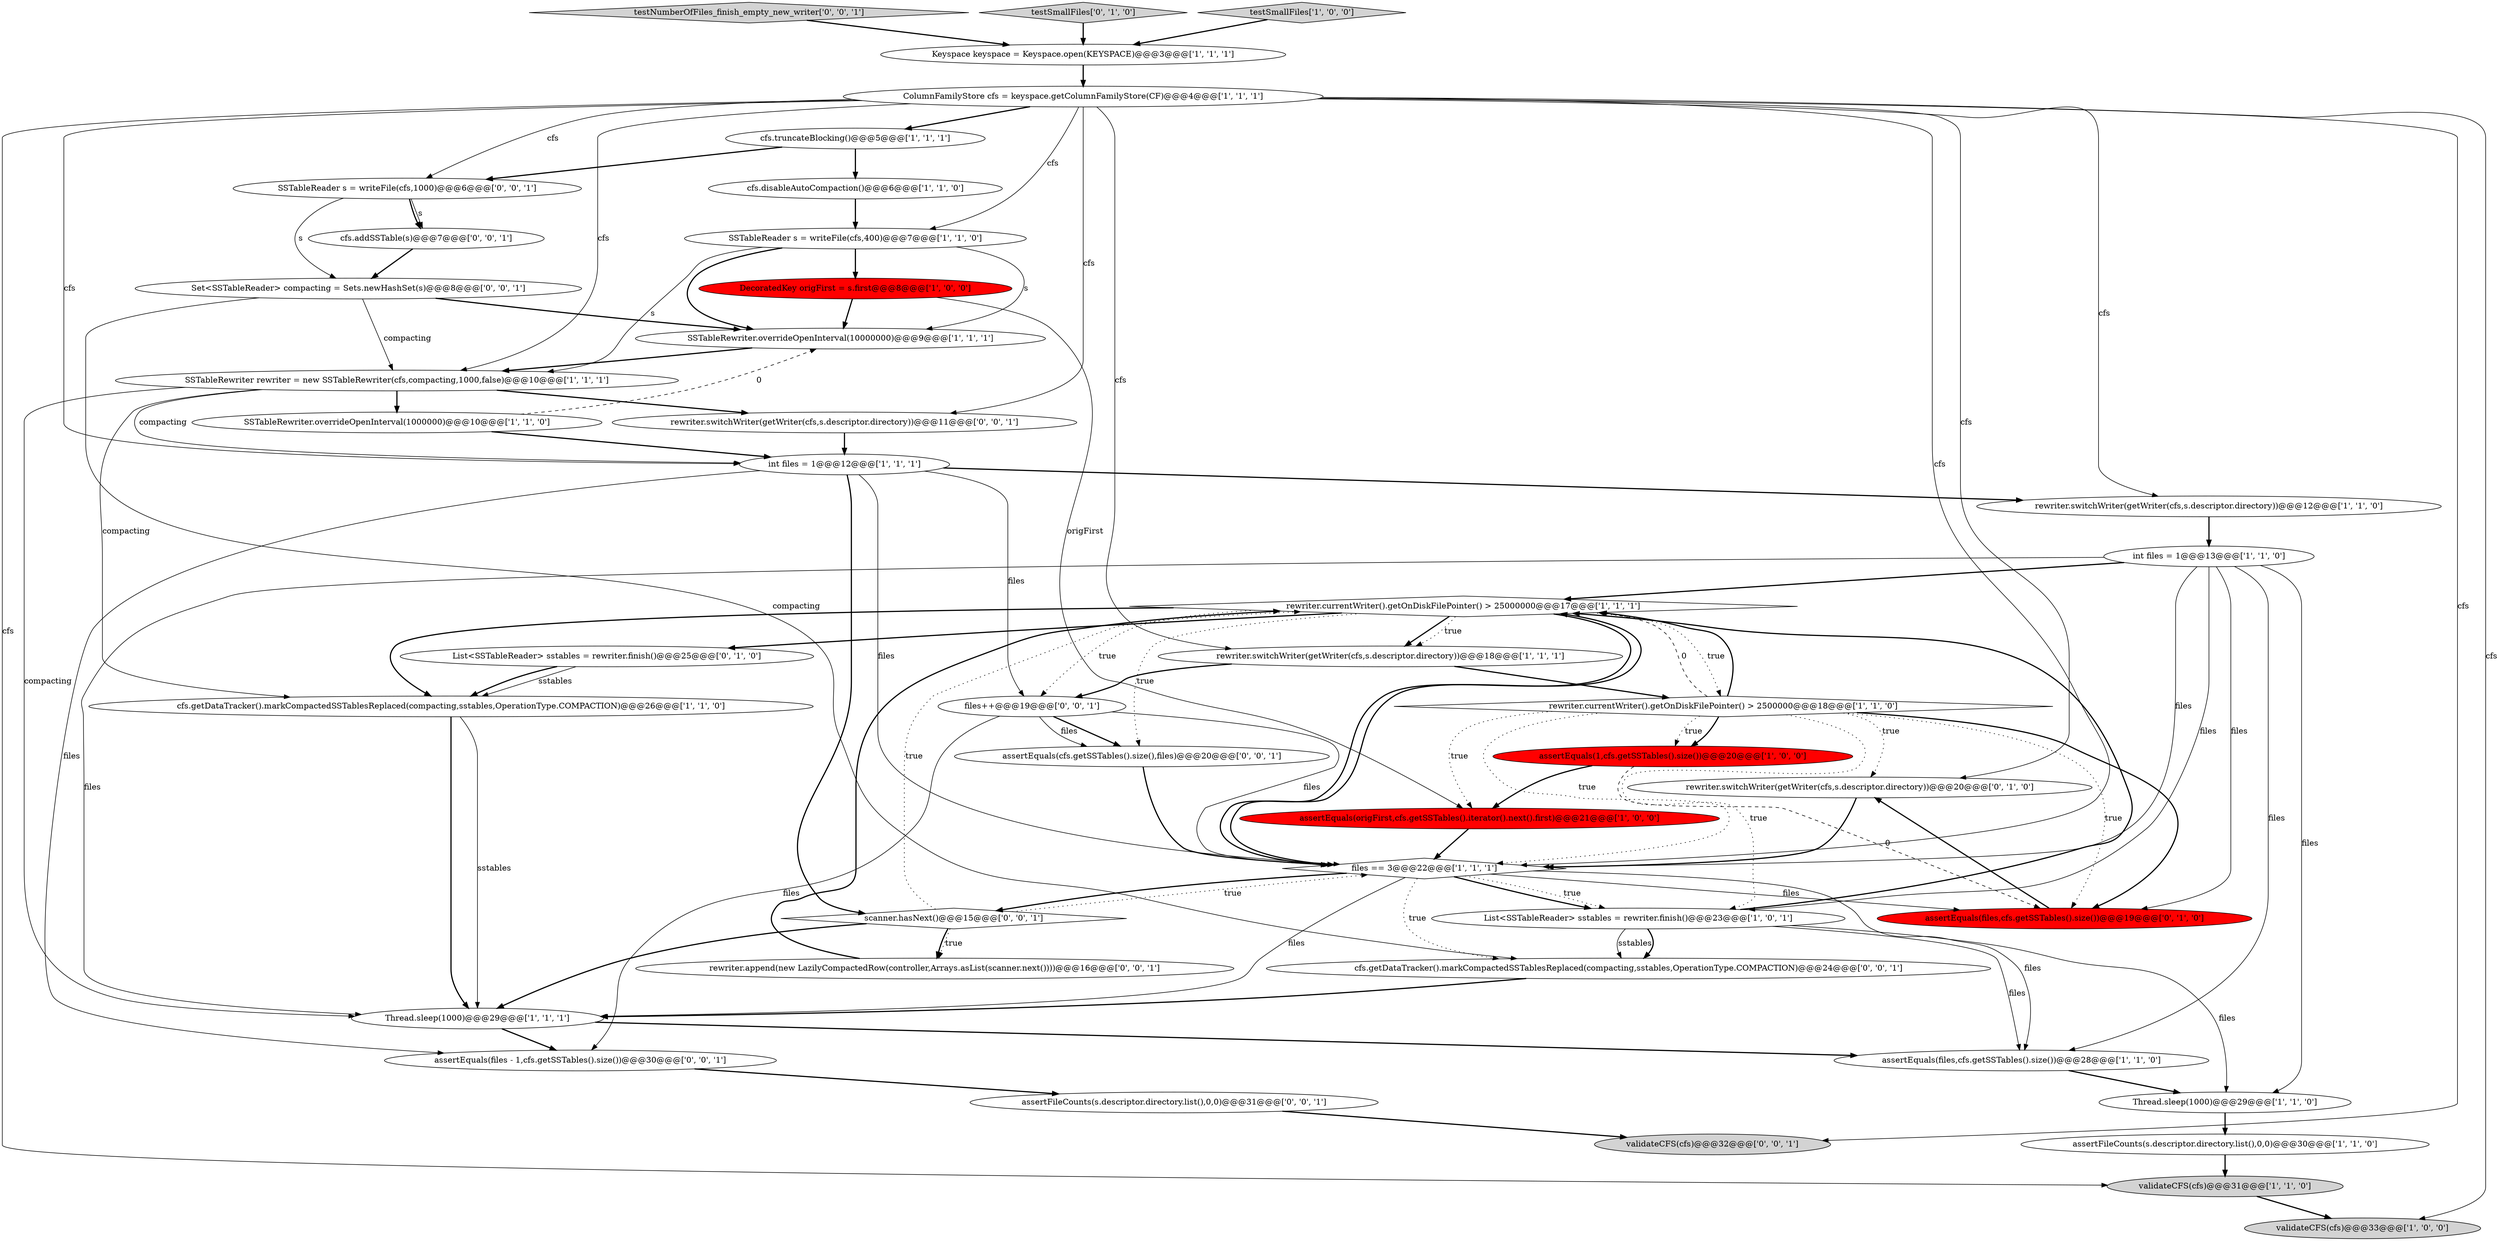 digraph {
14 [style = filled, label = "SSTableRewriter.overrideOpenInterval(10000000)@@@9@@@['1', '1', '1']", fillcolor = white, shape = ellipse image = "AAA0AAABBB1BBB"];
16 [style = filled, label = "validateCFS(cfs)@@@31@@@['1', '1', '0']", fillcolor = lightgray, shape = ellipse image = "AAA0AAABBB1BBB"];
5 [style = filled, label = "assertFileCounts(s.descriptor.directory.list(),0,0)@@@30@@@['1', '1', '0']", fillcolor = white, shape = ellipse image = "AAA0AAABBB1BBB"];
1 [style = filled, label = "Thread.sleep(1000)@@@29@@@['1', '1', '0']", fillcolor = white, shape = ellipse image = "AAA0AAABBB1BBB"];
0 [style = filled, label = "rewriter.switchWriter(getWriter(cfs,s.descriptor.directory))@@@12@@@['1', '1', '0']", fillcolor = white, shape = ellipse image = "AAA0AAABBB1BBB"];
8 [style = filled, label = "rewriter.currentWriter().getOnDiskFilePointer() > 25000000@@@17@@@['1', '1', '1']", fillcolor = white, shape = diamond image = "AAA0AAABBB1BBB"];
39 [style = filled, label = "rewriter.switchWriter(getWriter(cfs,s.descriptor.directory))@@@11@@@['0', '0', '1']", fillcolor = white, shape = ellipse image = "AAA0AAABBB3BBB"];
13 [style = filled, label = "rewriter.currentWriter().getOnDiskFilePointer() > 2500000@@@18@@@['1', '1', '0']", fillcolor = white, shape = diamond image = "AAA0AAABBB1BBB"];
34 [style = filled, label = "SSTableReader s = writeFile(cfs,1000)@@@6@@@['0', '0', '1']", fillcolor = white, shape = ellipse image = "AAA0AAABBB3BBB"];
38 [style = filled, label = "Set<SSTableReader> compacting = Sets.newHashSet(s)@@@8@@@['0', '0', '1']", fillcolor = white, shape = ellipse image = "AAA0AAABBB3BBB"];
32 [style = filled, label = "rewriter.append(new LazilyCompactedRow(controller,Arrays.asList(scanner.next())))@@@16@@@['0', '0', '1']", fillcolor = white, shape = ellipse image = "AAA0AAABBB3BBB"];
2 [style = filled, label = "int files = 1@@@13@@@['1', '1', '0']", fillcolor = white, shape = ellipse image = "AAA0AAABBB1BBB"];
36 [style = filled, label = "testNumberOfFiles_finish_empty_new_writer['0', '0', '1']", fillcolor = lightgray, shape = diamond image = "AAA0AAABBB3BBB"];
35 [style = filled, label = "validateCFS(cfs)@@@32@@@['0', '0', '1']", fillcolor = lightgray, shape = ellipse image = "AAA0AAABBB3BBB"];
20 [style = filled, label = "DecoratedKey origFirst = s.first@@@8@@@['1', '0', '0']", fillcolor = red, shape = ellipse image = "AAA1AAABBB1BBB"];
19 [style = filled, label = "SSTableRewriter rewriter = new SSTableRewriter(cfs,compacting,1000,false)@@@10@@@['1', '1', '1']", fillcolor = white, shape = ellipse image = "AAA0AAABBB1BBB"];
23 [style = filled, label = "cfs.disableAutoCompaction()@@@6@@@['1', '1', '0']", fillcolor = white, shape = ellipse image = "AAA0AAABBB1BBB"];
29 [style = filled, label = "testSmallFiles['0', '1', '0']", fillcolor = lightgray, shape = diamond image = "AAA0AAABBB2BBB"];
28 [style = filled, label = "assertEquals(files,cfs.getSSTables().size())@@@19@@@['0', '1', '0']", fillcolor = red, shape = ellipse image = "AAA1AAABBB2BBB"];
17 [style = filled, label = "assertEquals(1,cfs.getSSTables().size())@@@20@@@['1', '0', '0']", fillcolor = red, shape = ellipse image = "AAA1AAABBB1BBB"];
9 [style = filled, label = "ColumnFamilyStore cfs = keyspace.getColumnFamilyStore(CF)@@@4@@@['1', '1', '1']", fillcolor = white, shape = ellipse image = "AAA0AAABBB1BBB"];
26 [style = filled, label = "cfs.truncateBlocking()@@@5@@@['1', '1', '1']", fillcolor = white, shape = ellipse image = "AAA0AAABBB1BBB"];
11 [style = filled, label = "files == 3@@@22@@@['1', '1', '1']", fillcolor = white, shape = diamond image = "AAA0AAABBB1BBB"];
10 [style = filled, label = "int files = 1@@@12@@@['1', '1', '1']", fillcolor = white, shape = ellipse image = "AAA0AAABBB1BBB"];
27 [style = filled, label = "List<SSTableReader> sstables = rewriter.finish()@@@25@@@['0', '1', '0']", fillcolor = white, shape = ellipse image = "AAA0AAABBB2BBB"];
42 [style = filled, label = "assertEquals(cfs.getSSTables().size(),files)@@@20@@@['0', '0', '1']", fillcolor = white, shape = ellipse image = "AAA0AAABBB3BBB"];
18 [style = filled, label = "List<SSTableReader> sstables = rewriter.finish()@@@23@@@['1', '0', '1']", fillcolor = white, shape = ellipse image = "AAA0AAABBB1BBB"];
37 [style = filled, label = "assertEquals(files - 1,cfs.getSSTables().size())@@@30@@@['0', '0', '1']", fillcolor = white, shape = ellipse image = "AAA0AAABBB3BBB"];
41 [style = filled, label = "cfs.addSSTable(s)@@@7@@@['0', '0', '1']", fillcolor = white, shape = ellipse image = "AAA0AAABBB3BBB"];
22 [style = filled, label = "assertEquals(files,cfs.getSSTables().size())@@@28@@@['1', '1', '0']", fillcolor = white, shape = ellipse image = "AAA0AAABBB1BBB"];
21 [style = filled, label = "SSTableRewriter.overrideOpenInterval(1000000)@@@10@@@['1', '1', '0']", fillcolor = white, shape = ellipse image = "AAA0AAABBB1BBB"];
43 [style = filled, label = "files++@@@19@@@['0', '0', '1']", fillcolor = white, shape = ellipse image = "AAA0AAABBB3BBB"];
3 [style = filled, label = "assertEquals(origFirst,cfs.getSSTables().iterator().next().first)@@@21@@@['1', '0', '0']", fillcolor = red, shape = ellipse image = "AAA1AAABBB1BBB"];
12 [style = filled, label = "Keyspace keyspace = Keyspace.open(KEYSPACE)@@@3@@@['1', '1', '1']", fillcolor = white, shape = ellipse image = "AAA0AAABBB1BBB"];
7 [style = filled, label = "testSmallFiles['1', '0', '0']", fillcolor = lightgray, shape = diamond image = "AAA0AAABBB1BBB"];
33 [style = filled, label = "cfs.getDataTracker().markCompactedSSTablesReplaced(compacting,sstables,OperationType.COMPACTION)@@@24@@@['0', '0', '1']", fillcolor = white, shape = ellipse image = "AAA0AAABBB3BBB"];
6 [style = filled, label = "cfs.getDataTracker().markCompactedSSTablesReplaced(compacting,sstables,OperationType.COMPACTION)@@@26@@@['1', '1', '0']", fillcolor = white, shape = ellipse image = "AAA0AAABBB1BBB"];
40 [style = filled, label = "scanner.hasNext()@@@15@@@['0', '0', '1']", fillcolor = white, shape = diamond image = "AAA0AAABBB3BBB"];
15 [style = filled, label = "rewriter.switchWriter(getWriter(cfs,s.descriptor.directory))@@@18@@@['1', '1', '1']", fillcolor = white, shape = ellipse image = "AAA0AAABBB1BBB"];
31 [style = filled, label = "assertFileCounts(s.descriptor.directory.list(),0,0)@@@31@@@['0', '0', '1']", fillcolor = white, shape = ellipse image = "AAA0AAABBB3BBB"];
4 [style = filled, label = "validateCFS(cfs)@@@33@@@['1', '0', '0']", fillcolor = lightgray, shape = ellipse image = "AAA0AAABBB1BBB"];
25 [style = filled, label = "Thread.sleep(1000)@@@29@@@['1', '1', '1']", fillcolor = white, shape = ellipse image = "AAA0AAABBB1BBB"];
24 [style = filled, label = "SSTableReader s = writeFile(cfs,400)@@@7@@@['1', '1', '0']", fillcolor = white, shape = ellipse image = "AAA0AAABBB1BBB"];
30 [style = filled, label = "rewriter.switchWriter(getWriter(cfs,s.descriptor.directory))@@@20@@@['0', '1', '0']", fillcolor = white, shape = ellipse image = "AAA0AAABBB2BBB"];
1->5 [style = bold, label=""];
21->10 [style = bold, label=""];
9->4 [style = solid, label="cfs"];
13->28 [style = dotted, label="true"];
25->22 [style = bold, label=""];
9->39 [style = solid, label="cfs"];
26->34 [style = bold, label=""];
43->42 [style = bold, label=""];
40->25 [style = bold, label=""];
40->32 [style = dotted, label="true"];
8->6 [style = bold, label=""];
36->12 [style = bold, label=""];
12->9 [style = bold, label=""];
2->18 [style = solid, label="files"];
9->11 [style = solid, label="cfs"];
9->26 [style = bold, label=""];
17->28 [style = dashed, label="0"];
13->17 [style = bold, label=""];
30->11 [style = bold, label=""];
13->8 [style = dashed, label="0"];
31->35 [style = bold, label=""];
18->33 [style = solid, label="sstables"];
9->34 [style = solid, label="cfs"];
33->25 [style = bold, label=""];
37->31 [style = bold, label=""];
27->6 [style = solid, label="sstables"];
19->10 [style = solid, label="compacting"];
38->33 [style = solid, label="compacting"];
9->19 [style = solid, label="cfs"];
6->25 [style = solid, label="sstables"];
8->27 [style = bold, label=""];
8->11 [style = bold, label=""];
11->33 [style = dotted, label="true"];
13->17 [style = dotted, label="true"];
15->13 [style = bold, label=""];
28->30 [style = bold, label=""];
13->3 [style = dotted, label="true"];
24->14 [style = solid, label="s"];
10->43 [style = solid, label="files"];
3->11 [style = bold, label=""];
19->39 [style = bold, label=""];
18->1 [style = solid, label="files"];
11->28 [style = solid, label="files"];
9->35 [style = solid, label="cfs"];
20->14 [style = bold, label=""];
43->37 [style = solid, label="files"];
40->8 [style = dotted, label="true"];
11->18 [style = bold, label=""];
24->20 [style = bold, label=""];
8->43 [style = dotted, label="true"];
9->15 [style = solid, label="cfs"];
2->11 [style = solid, label="files"];
25->37 [style = bold, label=""];
18->22 [style = solid, label="files"];
10->0 [style = bold, label=""];
9->24 [style = solid, label="cfs"];
11->8 [style = bold, label=""];
41->38 [style = bold, label=""];
19->25 [style = solid, label="compacting"];
20->3 [style = solid, label="origFirst"];
24->19 [style = solid, label="s"];
13->18 [style = dotted, label="true"];
8->15 [style = bold, label=""];
11->22 [style = solid, label="files"];
2->1 [style = solid, label="files"];
2->22 [style = solid, label="files"];
18->33 [style = bold, label=""];
9->30 [style = solid, label="cfs"];
21->14 [style = dashed, label="0"];
8->42 [style = dotted, label="true"];
8->15 [style = dotted, label="true"];
38->19 [style = solid, label="compacting"];
14->19 [style = bold, label=""];
9->16 [style = solid, label="cfs"];
43->11 [style = solid, label="files"];
5->16 [style = bold, label=""];
32->8 [style = bold, label=""];
13->30 [style = dotted, label="true"];
34->41 [style = solid, label="s"];
42->11 [style = bold, label=""];
10->11 [style = solid, label="files"];
15->43 [style = bold, label=""];
40->32 [style = bold, label=""];
17->3 [style = bold, label=""];
10->40 [style = bold, label=""];
2->25 [style = solid, label="files"];
19->6 [style = solid, label="compacting"];
13->11 [style = dotted, label="true"];
18->8 [style = bold, label=""];
43->42 [style = solid, label="files"];
22->1 [style = bold, label=""];
8->13 [style = dotted, label="true"];
16->4 [style = bold, label=""];
19->21 [style = bold, label=""];
2->28 [style = solid, label="files"];
7->12 [style = bold, label=""];
0->2 [style = bold, label=""];
9->0 [style = solid, label="cfs"];
34->41 [style = bold, label=""];
11->18 [style = dotted, label="true"];
11->40 [style = bold, label=""];
27->6 [style = bold, label=""];
34->38 [style = solid, label="s"];
38->14 [style = bold, label=""];
24->14 [style = bold, label=""];
23->24 [style = bold, label=""];
29->12 [style = bold, label=""];
40->11 [style = dotted, label="true"];
26->23 [style = bold, label=""];
39->10 [style = bold, label=""];
11->25 [style = solid, label="files"];
13->8 [style = bold, label=""];
9->10 [style = solid, label="cfs"];
10->37 [style = solid, label="files"];
2->8 [style = bold, label=""];
6->25 [style = bold, label=""];
13->28 [style = bold, label=""];
}
